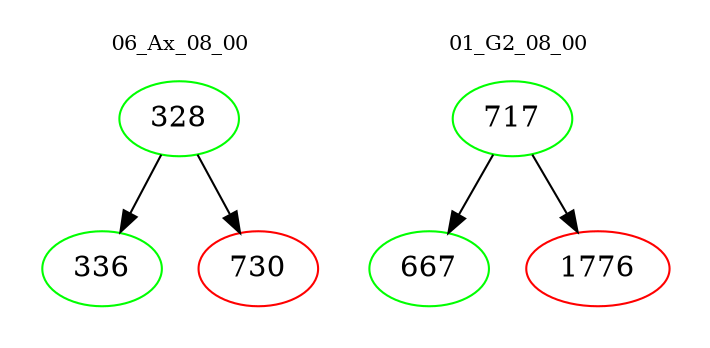digraph{
subgraph cluster_0 {
color = white
label = "06_Ax_08_00";
fontsize=10;
T0_328 [label="328", color="green"]
T0_328 -> T0_336 [color="black"]
T0_336 [label="336", color="green"]
T0_328 -> T0_730 [color="black"]
T0_730 [label="730", color="red"]
}
subgraph cluster_1 {
color = white
label = "01_G2_08_00";
fontsize=10;
T1_717 [label="717", color="green"]
T1_717 -> T1_667 [color="black"]
T1_667 [label="667", color="green"]
T1_717 -> T1_1776 [color="black"]
T1_1776 [label="1776", color="red"]
}
}
